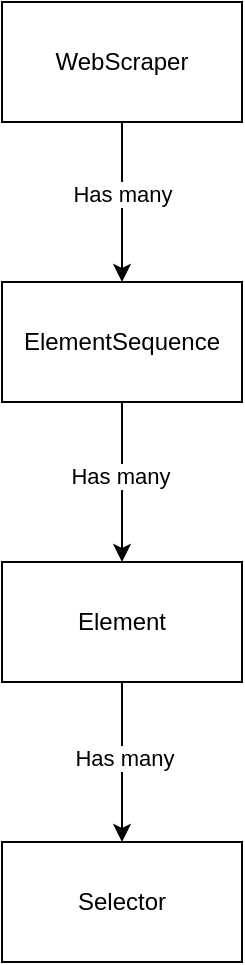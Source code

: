 <mxfile version="24.0.4" type="device">
  <diagram name="Page-1" id="28EsyYX7qPjY6iQVNlVW">
    <mxGraphModel dx="797" dy="540" grid="1" gridSize="10" guides="1" tooltips="1" connect="1" arrows="1" fold="1" page="1" pageScale="1" pageWidth="850" pageHeight="1100" math="0" shadow="0">
      <root>
        <mxCell id="0" />
        <mxCell id="1" parent="0" />
        <mxCell id="MGwmv5jMbbGlzGrfNvid-6" style="edgeStyle=orthogonalEdgeStyle;rounded=0;orthogonalLoop=1;jettySize=auto;html=1;" edge="1" parent="1" source="MGwmv5jMbbGlzGrfNvid-4" target="MGwmv5jMbbGlzGrfNvid-5">
          <mxGeometry relative="1" as="geometry" />
        </mxCell>
        <mxCell id="MGwmv5jMbbGlzGrfNvid-7" value="Has many" style="edgeLabel;html=1;align=center;verticalAlign=middle;resizable=0;points=[];" vertex="1" connectable="0" parent="MGwmv5jMbbGlzGrfNvid-6">
          <mxGeometry x="-0.109" y="3" relative="1" as="geometry">
            <mxPoint x="-3" as="offset" />
          </mxGeometry>
        </mxCell>
        <mxCell id="MGwmv5jMbbGlzGrfNvid-4" value="WebScraper" style="rounded=0;whiteSpace=wrap;html=1;" vertex="1" parent="1">
          <mxGeometry x="365" y="180" width="120" height="60" as="geometry" />
        </mxCell>
        <mxCell id="MGwmv5jMbbGlzGrfNvid-9" value="" style="edgeStyle=orthogonalEdgeStyle;rounded=0;orthogonalLoop=1;jettySize=auto;html=1;" edge="1" parent="1" source="MGwmv5jMbbGlzGrfNvid-5" target="MGwmv5jMbbGlzGrfNvid-8">
          <mxGeometry relative="1" as="geometry" />
        </mxCell>
        <mxCell id="MGwmv5jMbbGlzGrfNvid-10" value="Has many" style="edgeLabel;html=1;align=center;verticalAlign=middle;resizable=0;points=[];" vertex="1" connectable="0" parent="MGwmv5jMbbGlzGrfNvid-9">
          <mxGeometry x="-0.076" y="-1" relative="1" as="geometry">
            <mxPoint as="offset" />
          </mxGeometry>
        </mxCell>
        <mxCell id="MGwmv5jMbbGlzGrfNvid-5" value="ElementSequence" style="rounded=0;whiteSpace=wrap;html=1;" vertex="1" parent="1">
          <mxGeometry x="365" y="320" width="120" height="60" as="geometry" />
        </mxCell>
        <mxCell id="MGwmv5jMbbGlzGrfNvid-12" value="" style="edgeStyle=orthogonalEdgeStyle;rounded=0;orthogonalLoop=1;jettySize=auto;html=1;" edge="1" parent="1" source="MGwmv5jMbbGlzGrfNvid-8" target="MGwmv5jMbbGlzGrfNvid-11">
          <mxGeometry relative="1" as="geometry" />
        </mxCell>
        <mxCell id="MGwmv5jMbbGlzGrfNvid-13" value="Has many" style="edgeLabel;html=1;align=center;verticalAlign=middle;resizable=0;points=[];" vertex="1" connectable="0" parent="MGwmv5jMbbGlzGrfNvid-12">
          <mxGeometry x="-0.068" y="1" relative="1" as="geometry">
            <mxPoint as="offset" />
          </mxGeometry>
        </mxCell>
        <mxCell id="MGwmv5jMbbGlzGrfNvid-8" value="Element" style="rounded=0;whiteSpace=wrap;html=1;" vertex="1" parent="1">
          <mxGeometry x="365" y="460" width="120" height="60" as="geometry" />
        </mxCell>
        <mxCell id="MGwmv5jMbbGlzGrfNvid-11" value="Selector" style="rounded=0;whiteSpace=wrap;html=1;" vertex="1" parent="1">
          <mxGeometry x="365" y="600" width="120" height="60" as="geometry" />
        </mxCell>
      </root>
    </mxGraphModel>
  </diagram>
</mxfile>
